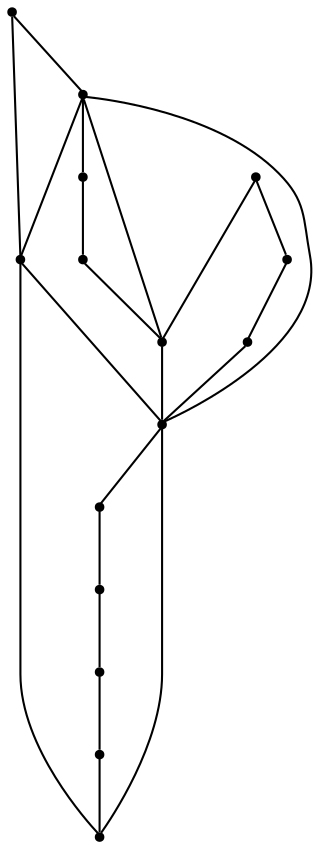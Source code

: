graph {
  node [shape=point,comment="{\"directed\":false,\"doi\":\"10.1007/978-3-030-35802-0_34\",\"figure\":\"3 (3)\"}"]

  v0 [pos="1519.209709392249,508.34574540212043"]
  v1 [pos="1555.2311172787129,487.55106154858856"]
  v2 [pos="1579.6756178390965,453.90862253568497"]
  v3 [pos="1588.320781167215,413.2275406552391"]
  v4 [pos="1579.6756178390967,372.5464587747932"]
  v5 [pos="1555.2311172787129,338.9040197618896"]
  v6 [pos="1519.209709392249,318.10933590835776"]
  v7 [pos="1390.474576232337,434.02222450877093"]
  v8 [pos="1407.3918932303582,472.01532973962384"]
  v9 [pos="1438.2968816462226,499.84458685184165"]
  v10 [pos="1477.8490046311538,512.6964116200697"]
  v11 [pos="1477.8490046311538,313.7586696904085"]
  v12 [pos="1438.2968816462226,326.6107488091901"]
  v13 [pos="1407.3918932303584,354.43975157085436"]
  v14 [pos="1390.4745762323373,392.43285680170726"]

  v0 -- v10 [id="-1",pos="1519.209709392249,508.34574540212043 1509.4874363714043,511.5334514298225 1499.0953181819345,513.2422479079223 1488.3037035617015,513.2422479079223 1484.7725381659143,513.2422479079223 1481.2841186044245,513.0592611784887 1477.8490046311538,512.6964116200697"]
  v7 -- v11 [id="-2",pos="1390.474576232337,434.02222450877093 1477.8490046311538,313.7586696904085 1477.8490046311538,313.7586696904085 1477.8490046311538,313.7586696904085"]
  v10 -- v1 [id="-3",pos="1477.8490046311538,512.6964116200697 1555.2311172787129,487.55106154858856 1555.2311172787129,487.55106154858856 1555.2311172787129,487.55106154858856"]
  v11 -- v10 [id="-4",pos="1477.8490046311538,313.7586696904085 1477.8490046311538,512.6964116200697 1477.8490046311538,512.6964116200697 1477.8490046311538,512.6964116200697"]
  v11 -- v2 [id="-5",pos="1477.8490046311538,313.7586696904085 1579.6756178390965,453.90862253568497 1579.6756178390965,453.90862253568497 1579.6756178390965,453.90862253568497"]
  v1 -- v11 [id="-6",pos="1555.2311172787129,487.55106154858856 1477.8490046311538,313.7586696904085 1477.8490046311538,313.7586696904085 1477.8490046311538,313.7586696904085"]
  v2 -- v1 [id="-7",pos="1579.6756178390965,453.90862253568497 1555.2311172787129,487.55106154858856 1555.2311172787129,487.55106154858856 1555.2311172787129,487.55106154858856"]
  v14 -- v7 [id="-8",pos="1390.4745762323373,392.43285680170726 1389.034607648236,399.1346535361523 1388.2877705477063,406.0938688547588 1388.2877705477063,413.2275406552391 1388.2877705477063,420.36121245571945 1389.034607648236,427.3204277743259 1390.474576232337,434.02222450877093"]
  v14 -- v13 [id="-9",pos="1390.4745762323373,392.43285680170726 1393.4077442988905,378.4638767402423 1399.2730150831853,365.57872754319425 1407.3918932303584,354.43975157085436"]
  v12 -- v11 [id="-10",pos="1438.2968816462226,326.6107488091901 1450.1488937427364,319.73468308163586 1463.550706698727,315.2379826140683 1477.8490046311538,313.7586696904085"]
  v11 -- v6 [id="-11",pos="1477.8490046311538,313.7586696904085 1481.2841186413743,313.39582013005133 1484.7725381846155,313.2128334025558 1488.3037035617015,313.2128334025558 1499.0953181819345,313.2128334025558 1509.487436371404,314.9216298806557 1519.209709392249,318.10933590835776"]
  v10 -- v7 [id="-12",pos="1477.8490046311538,512.6964116200697 1390.474576232337,434.02222450877093 1390.474576232337,434.02222450877093 1390.474576232337,434.02222450877093"]
  v9 -- v8 [id="-13",pos="1438.2968816462226,499.84458685184165 1426.1400504519077,492.8293703796074 1415.608066930083,483.319528425829 1407.3918932303582,472.01532973962384"]
  v8 -- v7 [id="-14",pos="1407.3918932303582,472.01532973962384 1399.2730150831853,460.8763537672837 1393.4077442988905,447.99120457023577 1390.474576232337,434.02222450877093"]
  v13 -- v12 [id="-15",pos="1407.3918932303584,354.43975157085436 1415.6080427347126,343.1355861273304 1426.139988475485,333.6257668924409 1438.2968816462226,326.6107488091901"]
  v10 -- v9 [id="-16",pos="1477.8490046311538,512.6964116200697 1463.550749743766,511.21710316006187 1450.1489744929581,506.72042531920465 1438.2968816462226,499.84458685184165"]
  v6 -- v5 [id="-17",pos="1519.209709392249,318.10933590835776 1532.7104903680388,322.46261397325554 1544.9396538853787,329.62919508537095 1555.2311172787129,338.9040197618896"]
  v5 -- v4 [id="-18",pos="1555.2311172787129,338.9040197618896 1565.5697393807877,348.21792447647624 1573.9537400095444,359.6584883911756 1579.6756178390967,372.5464587747932"]
  v4 -- v3 [id="-19",pos="1579.6756178390967,372.5464587747932 1585.2386042651876,384.967299547926 1588.3196365756967,398.73753141916575 1588.320781167215,413.2275406552391"]
  v3 -- v2 [id="-20",pos="1588.320781167215,413.2275406552391 1588.3196365756967,427.7175498913125 1585.2386042651876,441.4877817625523 1579.6756178390965,453.90862253568497"]
  v1 -- v0 [id="-22",pos="1555.2311172787129,487.55106154858856 1544.939653885379,496.8258862251073 1532.7104903680388,503.99246733722265 1519.209709392249,508.34574540212043"]
}